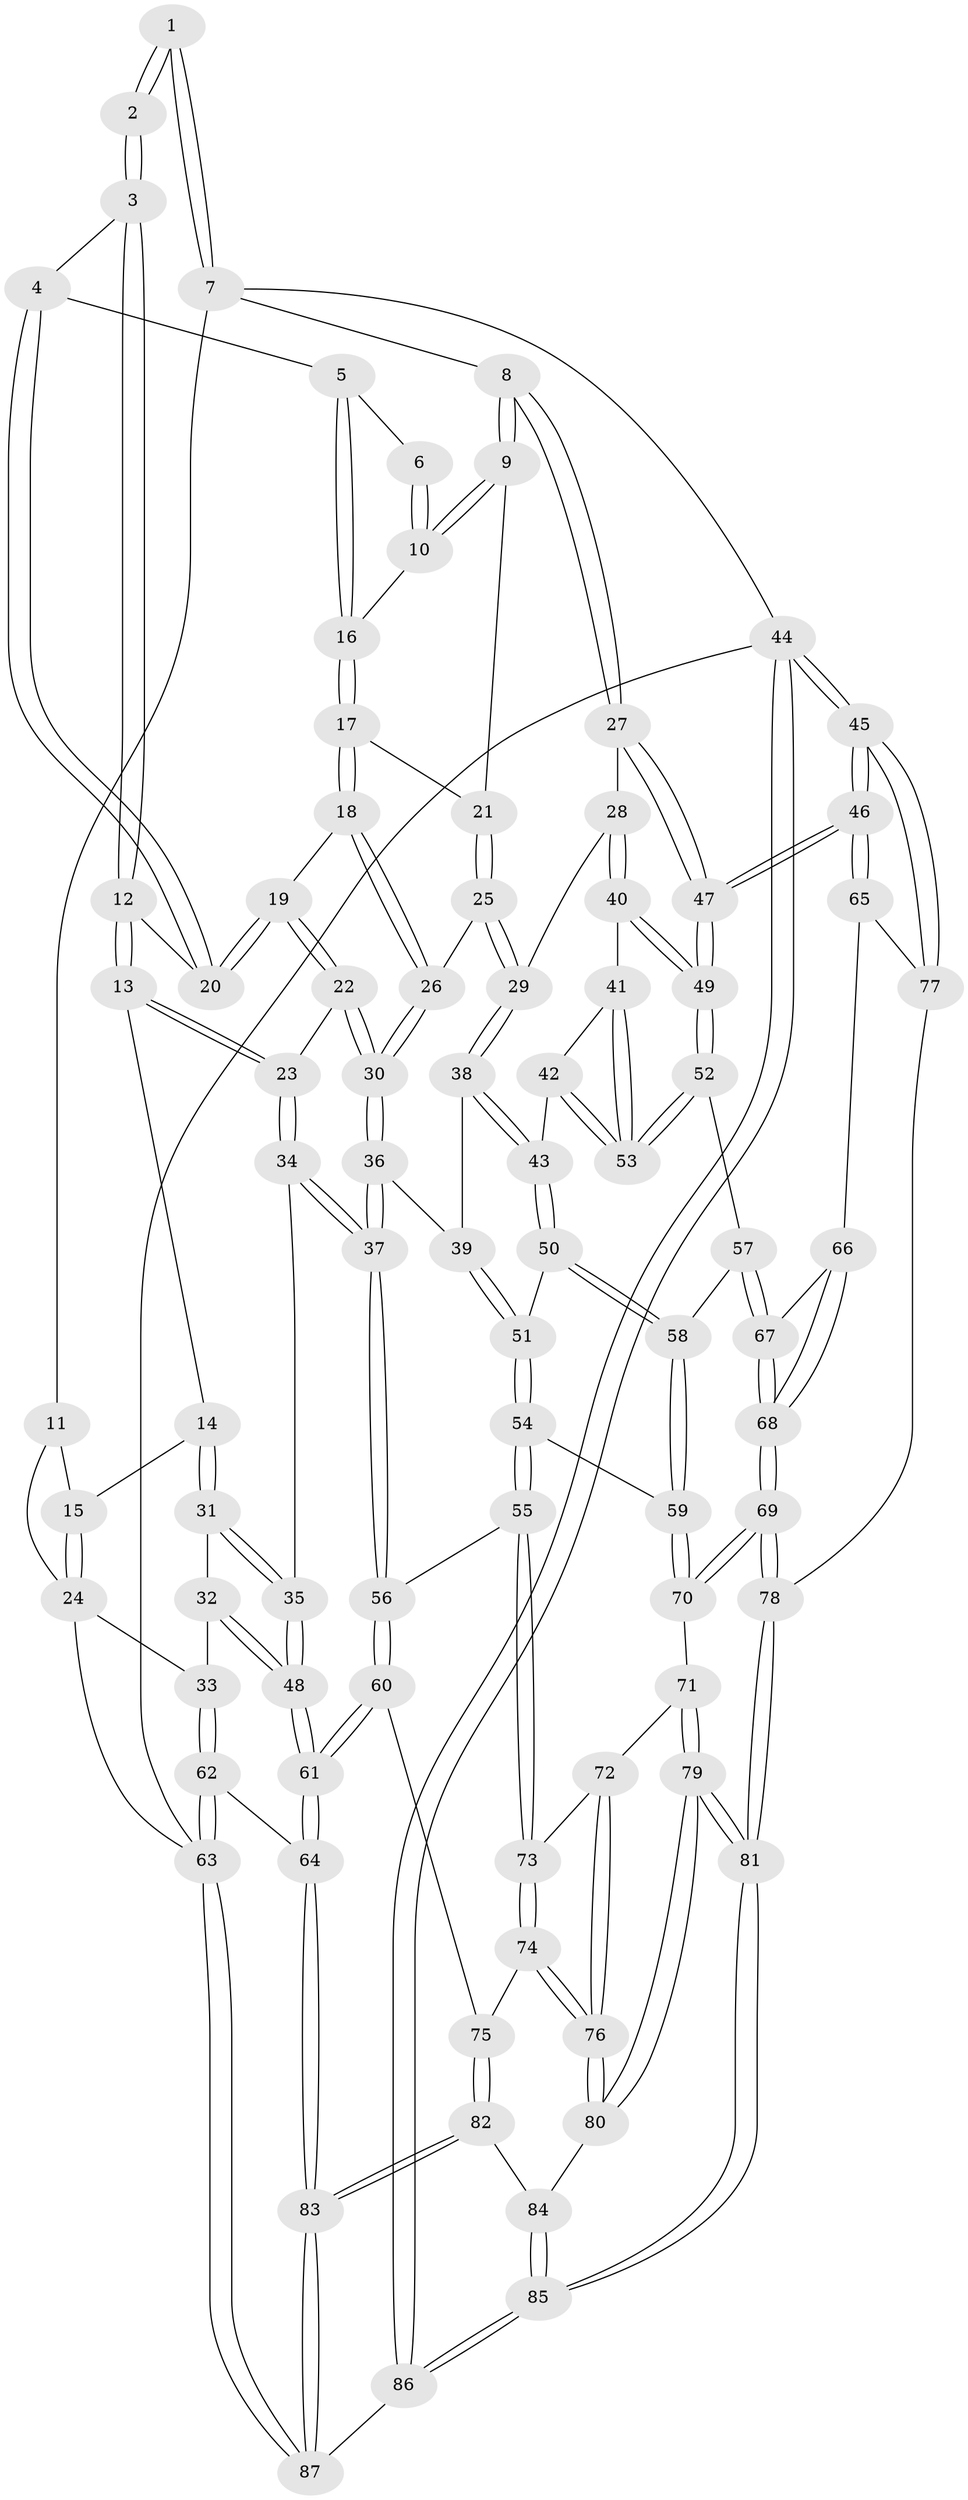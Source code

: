 // coarse degree distribution, {6: 0.038461538461538464, 5: 0.4230769230769231, 3: 0.09615384615384616, 4: 0.38461538461538464, 2: 0.019230769230769232, 8: 0.019230769230769232, 7: 0.019230769230769232}
// Generated by graph-tools (version 1.1) at 2025/21/03/04/25 18:21:23]
// undirected, 87 vertices, 214 edges
graph export_dot {
graph [start="1"]
  node [color=gray90,style=filled];
  1 [pos="+0.6030422832309905+0"];
  2 [pos="+0.3178046296468386+0"];
  3 [pos="+0.32060678803905973+0"];
  4 [pos="+0.5727017665065726+0.08539251001465788"];
  5 [pos="+0.5741879714652245+0.08569692868140798"];
  6 [pos="+0.5922058764103479+0.02726646840793869"];
  7 [pos="+1+0"];
  8 [pos="+1+0"];
  9 [pos="+0.7579023318522473+0.07944429715678898"];
  10 [pos="+0.696192893593331+0.07623352688028961"];
  11 [pos="+0+0"];
  12 [pos="+0.3205694883257986+0"];
  13 [pos="+0.22187146793186927+0.1769869498597209"];
  14 [pos="+0.21190297804977887+0.181134610440624"];
  15 [pos="+0.0806626134869265+0.12425976562289115"];
  16 [pos="+0.576280037384536+0.0886414585530141"];
  17 [pos="+0.5804742870372619+0.11837448321896459"];
  18 [pos="+0.48081433939506923+0.23064584414273714"];
  19 [pos="+0.4681776230754261+0.22143435080592921"];
  20 [pos="+0.45660862062307966+0.11208171445826662"];
  21 [pos="+0.6607514256655029+0.1881593586399755"];
  22 [pos="+0.29270389097098437+0.22793354894500806"];
  23 [pos="+0.288723988849345+0.22759185675018645"];
  24 [pos="+0+0.2084060544551368"];
  25 [pos="+0.6440554352114977+0.2599538099358617"];
  26 [pos="+0.49626207594290245+0.2513314851474576"];
  27 [pos="+1+0"];
  28 [pos="+0.7885165483234087+0.33778419631397244"];
  29 [pos="+0.6798630604293314+0.3059212997450751"];
  30 [pos="+0.4675970246453515+0.40450633187647517"];
  31 [pos="+0.11097204293014797+0.30442833758901927"];
  32 [pos="+0.007421105011474214+0.3497160896029901"];
  33 [pos="+0+0.37241213175946214"];
  34 [pos="+0.3146453700194366+0.44669509538253044"];
  35 [pos="+0.26276299299604267+0.4661519964973624"];
  36 [pos="+0.4662906833633463+0.42957282118218015"];
  37 [pos="+0.41841501188107116+0.4701053668075368"];
  38 [pos="+0.592717988665408+0.42407269138696635"];
  39 [pos="+0.5409601399973485+0.43788522584595385"];
  40 [pos="+0.7910159572906001+0.43267631519786026"];
  41 [pos="+0.7861255233534742+0.43782703507979015"];
  42 [pos="+0.705591579257023+0.4912306690433251"];
  43 [pos="+0.6911093709892495+0.49783390564081337"];
  44 [pos="+1+1"];
  45 [pos="+1+1"];
  46 [pos="+1+0.7047850251636144"];
  47 [pos="+1+0.6360484834160951"];
  48 [pos="+0.19965547643162285+0.538664515579388"];
  49 [pos="+1+0.6103285841720222"];
  50 [pos="+0.6856113506082075+0.5116432874568384"];
  51 [pos="+0.5907731373788631+0.5432858279583344"];
  52 [pos="+0.7884918183303884+0.6243986015897423"];
  53 [pos="+0.7826253847780119+0.5939720112176307"];
  54 [pos="+0.5689299641502337+0.6358293395929445"];
  55 [pos="+0.44786301081436414+0.6451420605310936"];
  56 [pos="+0.4467486809518848+0.6446001783308803"];
  57 [pos="+0.7336866376391544+0.653532417054423"];
  58 [pos="+0.6863787168277488+0.6465889481969243"];
  59 [pos="+0.6441798528794418+0.6647390230412157"];
  60 [pos="+0.34546715124024+0.6960685297814345"];
  61 [pos="+0.13000545311325515+0.7193264689463947"];
  62 [pos="+0+0.7029688636228962"];
  63 [pos="+0+1"];
  64 [pos="+0.11971750826523794+0.7272540003321997"];
  65 [pos="+0.8322356091287043+0.7818278005047455"];
  66 [pos="+0.7792642818667488+0.7309084236685673"];
  67 [pos="+0.7549598249630526+0.7019161821615342"];
  68 [pos="+0.6903321985513973+0.8309052450429375"];
  69 [pos="+0.6875293714061305+0.8357548225800606"];
  70 [pos="+0.633728896473951+0.7922407798117569"];
  71 [pos="+0.608320681455952+0.7999161694858132"];
  72 [pos="+0.49776501064771933+0.7522412949503714"];
  73 [pos="+0.48243127963586147+0.7322211978353842"];
  74 [pos="+0.4143439541974031+0.8563462547548427"];
  75 [pos="+0.40307146325899884+0.8558867080481264"];
  76 [pos="+0.4967070207713353+0.8885089180007634"];
  77 [pos="+0.7453025370510818+0.8833936139069282"];
  78 [pos="+0.722560829900483+0.8824031361094887"];
  79 [pos="+0.5155386639163271+0.904914645604829"];
  80 [pos="+0.5039139941140401+0.8955725861256275"];
  81 [pos="+0.5678102051952687+1"];
  82 [pos="+0.31392161907885324+0.9217258810482388"];
  83 [pos="+0.22182894220513005+0.950757194416809"];
  84 [pos="+0.38676069610502134+0.9481959543636763"];
  85 [pos="+0.5674772178672747+1"];
  86 [pos="+0.5640369555680614+1"];
  87 [pos="+0.19108744844185438+1"];
  1 -- 2;
  1 -- 2;
  1 -- 7;
  1 -- 7;
  2 -- 3;
  2 -- 3;
  3 -- 4;
  3 -- 12;
  3 -- 12;
  4 -- 5;
  4 -- 20;
  4 -- 20;
  5 -- 6;
  5 -- 16;
  5 -- 16;
  6 -- 10;
  6 -- 10;
  7 -- 8;
  7 -- 11;
  7 -- 44;
  8 -- 9;
  8 -- 9;
  8 -- 27;
  8 -- 27;
  9 -- 10;
  9 -- 10;
  9 -- 21;
  10 -- 16;
  11 -- 15;
  11 -- 24;
  12 -- 13;
  12 -- 13;
  12 -- 20;
  13 -- 14;
  13 -- 23;
  13 -- 23;
  14 -- 15;
  14 -- 31;
  14 -- 31;
  15 -- 24;
  15 -- 24;
  16 -- 17;
  16 -- 17;
  17 -- 18;
  17 -- 18;
  17 -- 21;
  18 -- 19;
  18 -- 26;
  18 -- 26;
  19 -- 20;
  19 -- 20;
  19 -- 22;
  19 -- 22;
  21 -- 25;
  21 -- 25;
  22 -- 23;
  22 -- 30;
  22 -- 30;
  23 -- 34;
  23 -- 34;
  24 -- 33;
  24 -- 63;
  25 -- 26;
  25 -- 29;
  25 -- 29;
  26 -- 30;
  26 -- 30;
  27 -- 28;
  27 -- 47;
  27 -- 47;
  28 -- 29;
  28 -- 40;
  28 -- 40;
  29 -- 38;
  29 -- 38;
  30 -- 36;
  30 -- 36;
  31 -- 32;
  31 -- 35;
  31 -- 35;
  32 -- 33;
  32 -- 48;
  32 -- 48;
  33 -- 62;
  33 -- 62;
  34 -- 35;
  34 -- 37;
  34 -- 37;
  35 -- 48;
  35 -- 48;
  36 -- 37;
  36 -- 37;
  36 -- 39;
  37 -- 56;
  37 -- 56;
  38 -- 39;
  38 -- 43;
  38 -- 43;
  39 -- 51;
  39 -- 51;
  40 -- 41;
  40 -- 49;
  40 -- 49;
  41 -- 42;
  41 -- 53;
  41 -- 53;
  42 -- 43;
  42 -- 53;
  42 -- 53;
  43 -- 50;
  43 -- 50;
  44 -- 45;
  44 -- 45;
  44 -- 86;
  44 -- 86;
  44 -- 63;
  45 -- 46;
  45 -- 46;
  45 -- 77;
  45 -- 77;
  46 -- 47;
  46 -- 47;
  46 -- 65;
  46 -- 65;
  47 -- 49;
  47 -- 49;
  48 -- 61;
  48 -- 61;
  49 -- 52;
  49 -- 52;
  50 -- 51;
  50 -- 58;
  50 -- 58;
  51 -- 54;
  51 -- 54;
  52 -- 53;
  52 -- 53;
  52 -- 57;
  54 -- 55;
  54 -- 55;
  54 -- 59;
  55 -- 56;
  55 -- 73;
  55 -- 73;
  56 -- 60;
  56 -- 60;
  57 -- 58;
  57 -- 67;
  57 -- 67;
  58 -- 59;
  58 -- 59;
  59 -- 70;
  59 -- 70;
  60 -- 61;
  60 -- 61;
  60 -- 75;
  61 -- 64;
  61 -- 64;
  62 -- 63;
  62 -- 63;
  62 -- 64;
  63 -- 87;
  63 -- 87;
  64 -- 83;
  64 -- 83;
  65 -- 66;
  65 -- 77;
  66 -- 67;
  66 -- 68;
  66 -- 68;
  67 -- 68;
  67 -- 68;
  68 -- 69;
  68 -- 69;
  69 -- 70;
  69 -- 70;
  69 -- 78;
  69 -- 78;
  70 -- 71;
  71 -- 72;
  71 -- 79;
  71 -- 79;
  72 -- 73;
  72 -- 76;
  72 -- 76;
  73 -- 74;
  73 -- 74;
  74 -- 75;
  74 -- 76;
  74 -- 76;
  75 -- 82;
  75 -- 82;
  76 -- 80;
  76 -- 80;
  77 -- 78;
  78 -- 81;
  78 -- 81;
  79 -- 80;
  79 -- 80;
  79 -- 81;
  79 -- 81;
  80 -- 84;
  81 -- 85;
  81 -- 85;
  82 -- 83;
  82 -- 83;
  82 -- 84;
  83 -- 87;
  83 -- 87;
  84 -- 85;
  84 -- 85;
  85 -- 86;
  85 -- 86;
  86 -- 87;
}

